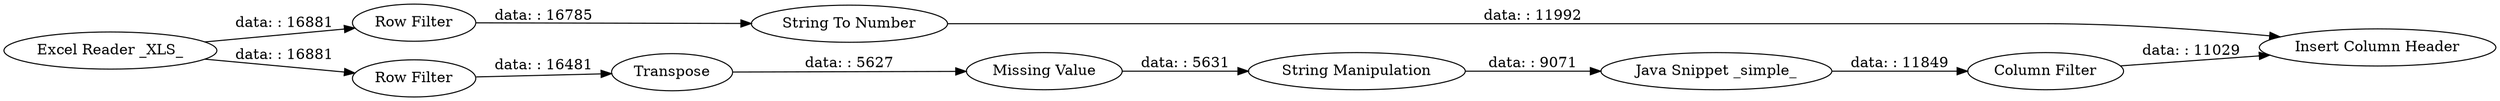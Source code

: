 digraph {
	"-7557412980172994142_4" [label="Row Filter"]
	"-7557412980172994142_5" [label=Transpose]
	"-7557412980172994142_3" [label="Row Filter"]
	"-7557412980172994142_7" [label="String Manipulation"]
	"-7557412980172994142_6" [label="Missing Value"]
	"-7557412980172994142_9" [label="Column Filter"]
	"-7557412980172994142_1" [label="Excel Reader _XLS_"]
	"-7557412980172994142_11" [label="String To Number"]
	"-7557412980172994142_8" [label="Insert Column Header"]
	"-7557412980172994142_10" [label="Java Snippet _simple_"]
	"-7557412980172994142_7" -> "-7557412980172994142_10" [label="data: : 9071"]
	"-7557412980172994142_10" -> "-7557412980172994142_9" [label="data: : 11849"]
	"-7557412980172994142_11" -> "-7557412980172994142_8" [label="data: : 11992"]
	"-7557412980172994142_4" -> "-7557412980172994142_11" [label="data: : 16785"]
	"-7557412980172994142_5" -> "-7557412980172994142_6" [label="data: : 5627"]
	"-7557412980172994142_6" -> "-7557412980172994142_7" [label="data: : 5631"]
	"-7557412980172994142_9" -> "-7557412980172994142_8" [label="data: : 11029"]
	"-7557412980172994142_3" -> "-7557412980172994142_5" [label="data: : 16481"]
	"-7557412980172994142_1" -> "-7557412980172994142_4" [label="data: : 16881"]
	"-7557412980172994142_1" -> "-7557412980172994142_3" [label="data: : 16881"]
	rankdir=LR
}
